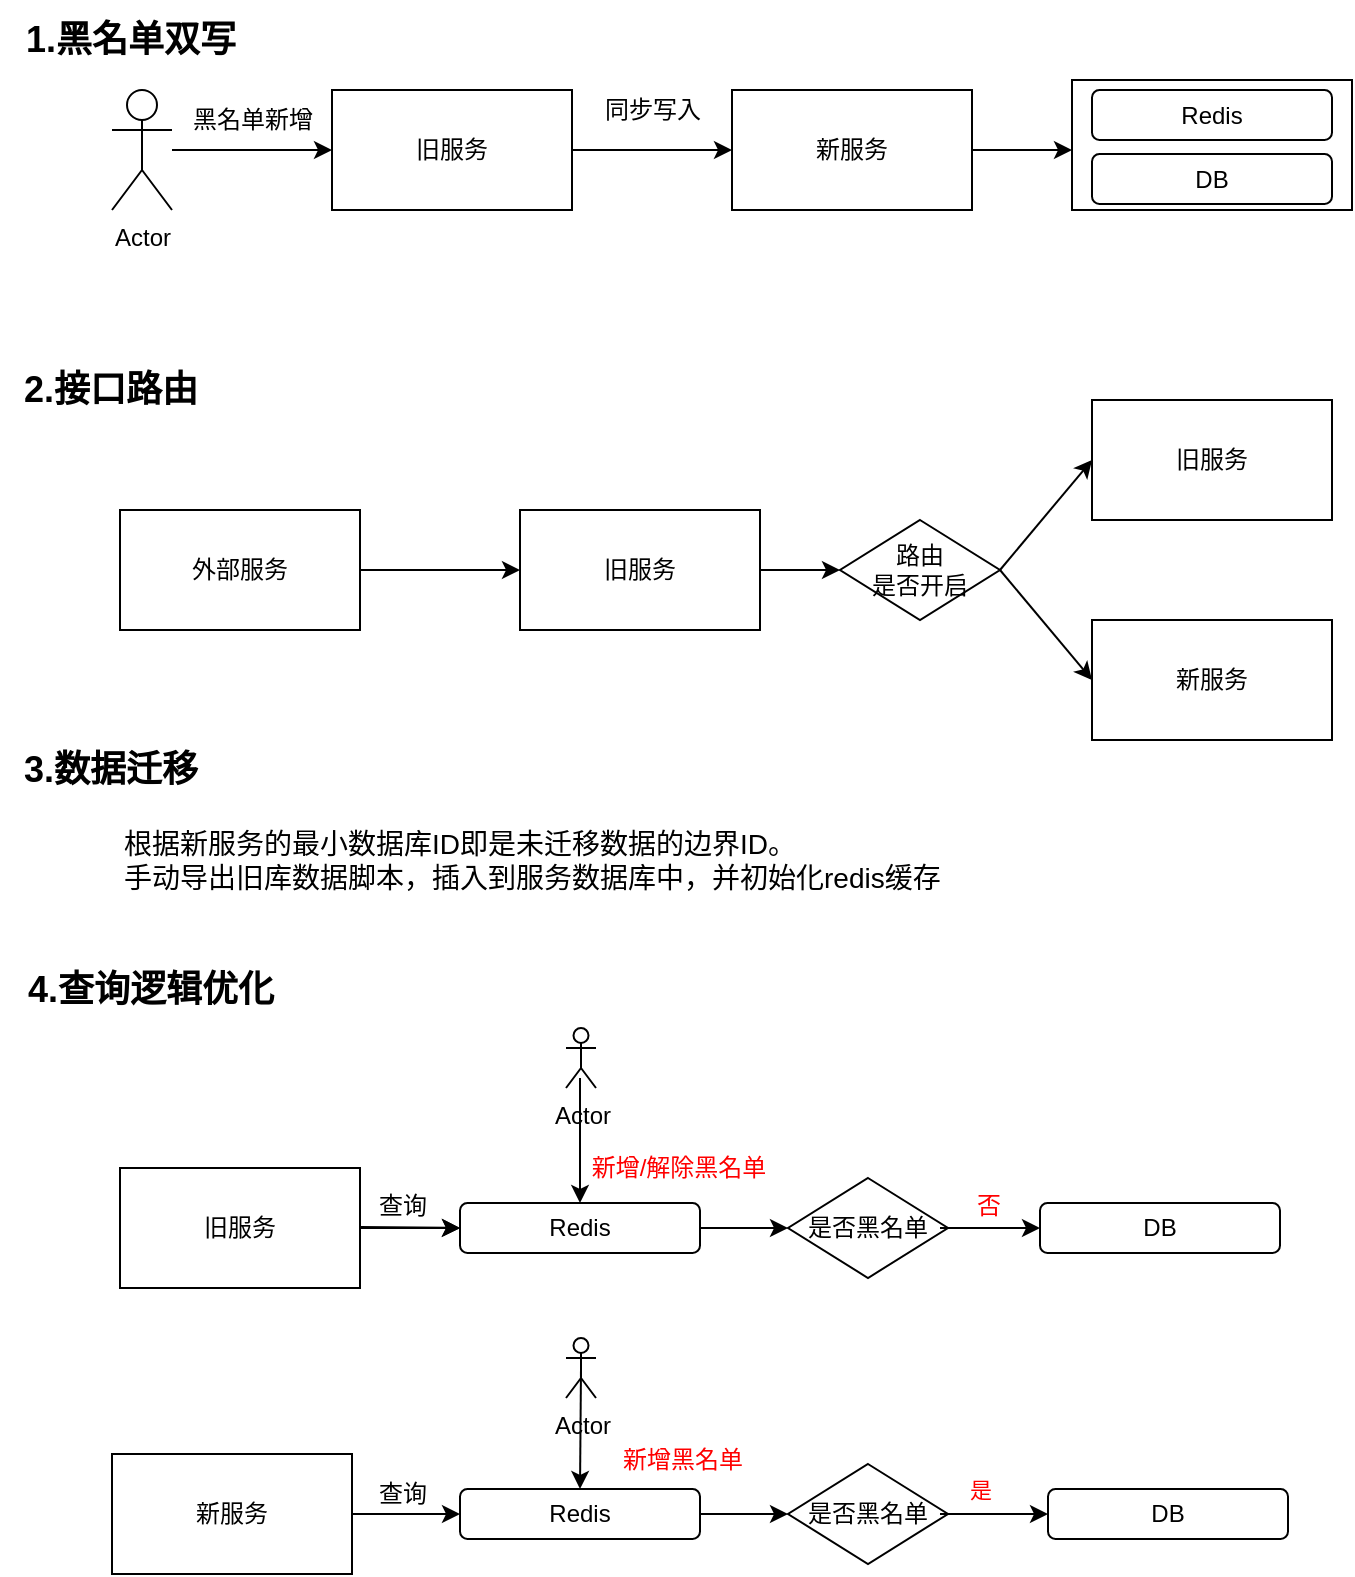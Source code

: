 <mxfile version="21.1.7" type="github">
  <diagram name="第 1 页" id="bvCV-v3Us4rZkpgmmUGV">
    <mxGraphModel dx="1434" dy="764" grid="1" gridSize="10" guides="1" tooltips="1" connect="1" arrows="1" fold="1" page="1" pageScale="1" pageWidth="827" pageHeight="1169" math="0" shadow="0">
      <root>
        <mxCell id="0" />
        <mxCell id="1" parent="0" />
        <mxCell id="1Q4CFdaJzFtLMw4-kMDZ-18" value="" style="rounded=0;whiteSpace=wrap;html=1;" vertex="1" parent="1">
          <mxGeometry x="556" y="95" width="140" height="65" as="geometry" />
        </mxCell>
        <mxCell id="1Q4CFdaJzFtLMw4-kMDZ-1" value="旧服务" style="rounded=0;whiteSpace=wrap;html=1;" vertex="1" parent="1">
          <mxGeometry x="186" y="100" width="120" height="60" as="geometry" />
        </mxCell>
        <mxCell id="1Q4CFdaJzFtLMw4-kMDZ-2" value="Actor" style="shape=umlActor;verticalLabelPosition=bottom;verticalAlign=top;html=1;outlineConnect=0;" vertex="1" parent="1">
          <mxGeometry x="76" y="100" width="30" height="60" as="geometry" />
        </mxCell>
        <mxCell id="1Q4CFdaJzFtLMw4-kMDZ-9" value="" style="endArrow=classic;html=1;rounded=0;" edge="1" parent="1" source="1Q4CFdaJzFtLMw4-kMDZ-2" target="1Q4CFdaJzFtLMw4-kMDZ-1">
          <mxGeometry width="50" height="50" relative="1" as="geometry">
            <mxPoint x="306" y="120" as="sourcePoint" />
            <mxPoint x="356" y="70" as="targetPoint" />
          </mxGeometry>
        </mxCell>
        <mxCell id="1Q4CFdaJzFtLMw4-kMDZ-10" value="新服务" style="rounded=0;whiteSpace=wrap;html=1;" vertex="1" parent="1">
          <mxGeometry x="386" y="100" width="120" height="60" as="geometry" />
        </mxCell>
        <mxCell id="1Q4CFdaJzFtLMw4-kMDZ-11" value="" style="endArrow=classic;html=1;rounded=0;exitX=1;exitY=0.5;exitDx=0;exitDy=0;" edge="1" parent="1" source="1Q4CFdaJzFtLMw4-kMDZ-1">
          <mxGeometry width="50" height="50" relative="1" as="geometry">
            <mxPoint x="306" y="120" as="sourcePoint" />
            <mxPoint x="386" y="130" as="targetPoint" />
          </mxGeometry>
        </mxCell>
        <mxCell id="1Q4CFdaJzFtLMw4-kMDZ-12" value="黑名单新增" style="text;html=1;align=center;verticalAlign=middle;resizable=0;points=[];autosize=1;strokeColor=none;fillColor=none;" vertex="1" parent="1">
          <mxGeometry x="106" y="100" width="80" height="30" as="geometry" />
        </mxCell>
        <mxCell id="1Q4CFdaJzFtLMw4-kMDZ-14" value="&lt;b&gt;&lt;font style=&quot;font-size: 18px;&quot;&gt;1.黑名单双写&lt;/font&gt;&lt;/b&gt;" style="text;html=1;align=center;verticalAlign=middle;resizable=0;points=[];autosize=1;strokeColor=none;fillColor=none;" vertex="1" parent="1">
          <mxGeometry x="20" y="55" width="130" height="40" as="geometry" />
        </mxCell>
        <mxCell id="1Q4CFdaJzFtLMw4-kMDZ-15" value="Redis" style="rounded=1;whiteSpace=wrap;html=1;" vertex="1" parent="1">
          <mxGeometry x="566" y="100" width="120" height="25" as="geometry" />
        </mxCell>
        <mxCell id="1Q4CFdaJzFtLMw4-kMDZ-16" value="DB" style="rounded=1;whiteSpace=wrap;html=1;" vertex="1" parent="1">
          <mxGeometry x="566" y="132" width="120" height="25" as="geometry" />
        </mxCell>
        <mxCell id="1Q4CFdaJzFtLMw4-kMDZ-17" value="" style="endArrow=classic;html=1;rounded=0;exitX=1;exitY=0.5;exitDx=0;exitDy=0;" edge="1" parent="1" source="1Q4CFdaJzFtLMw4-kMDZ-10">
          <mxGeometry width="50" height="50" relative="1" as="geometry">
            <mxPoint x="316" y="140" as="sourcePoint" />
            <mxPoint x="556" y="130" as="targetPoint" />
          </mxGeometry>
        </mxCell>
        <mxCell id="1Q4CFdaJzFtLMw4-kMDZ-19" value="同步写入" style="text;html=1;align=center;verticalAlign=middle;resizable=0;points=[];autosize=1;strokeColor=none;fillColor=none;" vertex="1" parent="1">
          <mxGeometry x="311" y="95" width="70" height="30" as="geometry" />
        </mxCell>
        <mxCell id="1Q4CFdaJzFtLMw4-kMDZ-20" value="&lt;b&gt;&lt;font style=&quot;font-size: 18px;&quot;&gt;2.接口路由&lt;/font&gt;&lt;/b&gt;" style="text;html=1;align=center;verticalAlign=middle;resizable=0;points=[];autosize=1;strokeColor=none;fillColor=none;" vertex="1" parent="1">
          <mxGeometry x="20" y="230" width="110" height="40" as="geometry" />
        </mxCell>
        <mxCell id="1Q4CFdaJzFtLMw4-kMDZ-21" value="外部服务" style="rounded=0;whiteSpace=wrap;html=1;" vertex="1" parent="1">
          <mxGeometry x="80" y="310" width="120" height="60" as="geometry" />
        </mxCell>
        <mxCell id="1Q4CFdaJzFtLMw4-kMDZ-22" value="旧服务" style="rounded=0;whiteSpace=wrap;html=1;" vertex="1" parent="1">
          <mxGeometry x="280" y="310" width="120" height="60" as="geometry" />
        </mxCell>
        <mxCell id="1Q4CFdaJzFtLMw4-kMDZ-23" value="" style="endArrow=classic;html=1;rounded=0;exitX=1;exitY=0.5;exitDx=0;exitDy=0;entryX=0;entryY=0.5;entryDx=0;entryDy=0;" edge="1" parent="1" source="1Q4CFdaJzFtLMw4-kMDZ-21" target="1Q4CFdaJzFtLMw4-kMDZ-22">
          <mxGeometry width="50" height="50" relative="1" as="geometry">
            <mxPoint x="390" y="320" as="sourcePoint" />
            <mxPoint x="440" y="270" as="targetPoint" />
          </mxGeometry>
        </mxCell>
        <mxCell id="1Q4CFdaJzFtLMw4-kMDZ-24" value="路由&lt;br&gt;是否开启" style="rhombus;whiteSpace=wrap;html=1;" vertex="1" parent="1">
          <mxGeometry x="440" y="315" width="80" height="50" as="geometry" />
        </mxCell>
        <mxCell id="1Q4CFdaJzFtLMw4-kMDZ-25" value="旧服务" style="rounded=0;whiteSpace=wrap;html=1;" vertex="1" parent="1">
          <mxGeometry x="566" y="255" width="120" height="60" as="geometry" />
        </mxCell>
        <mxCell id="1Q4CFdaJzFtLMw4-kMDZ-26" value="" style="endArrow=classic;html=1;rounded=0;exitX=1;exitY=0.5;exitDx=0;exitDy=0;entryX=0;entryY=0.5;entryDx=0;entryDy=0;" edge="1" parent="1" source="1Q4CFdaJzFtLMw4-kMDZ-22" target="1Q4CFdaJzFtLMw4-kMDZ-24">
          <mxGeometry width="50" height="50" relative="1" as="geometry">
            <mxPoint x="210" y="350" as="sourcePoint" />
            <mxPoint x="290" y="350" as="targetPoint" />
          </mxGeometry>
        </mxCell>
        <mxCell id="1Q4CFdaJzFtLMw4-kMDZ-27" value="新服务" style="rounded=0;whiteSpace=wrap;html=1;" vertex="1" parent="1">
          <mxGeometry x="566" y="365" width="120" height="60" as="geometry" />
        </mxCell>
        <mxCell id="1Q4CFdaJzFtLMw4-kMDZ-28" value="" style="endArrow=classic;html=1;rounded=0;exitX=1;exitY=0.5;exitDx=0;exitDy=0;entryX=0;entryY=0.5;entryDx=0;entryDy=0;" edge="1" parent="1" source="1Q4CFdaJzFtLMw4-kMDZ-24" target="1Q4CFdaJzFtLMw4-kMDZ-25">
          <mxGeometry width="50" height="50" relative="1" as="geometry">
            <mxPoint x="410" y="350" as="sourcePoint" />
            <mxPoint x="450" y="350" as="targetPoint" />
          </mxGeometry>
        </mxCell>
        <mxCell id="1Q4CFdaJzFtLMw4-kMDZ-29" value="" style="endArrow=classic;html=1;rounded=0;entryX=0;entryY=0.5;entryDx=0;entryDy=0;" edge="1" parent="1" target="1Q4CFdaJzFtLMw4-kMDZ-27">
          <mxGeometry width="50" height="50" relative="1" as="geometry">
            <mxPoint x="520" y="340" as="sourcePoint" />
            <mxPoint x="576" y="350" as="targetPoint" />
          </mxGeometry>
        </mxCell>
        <mxCell id="1Q4CFdaJzFtLMw4-kMDZ-30" value="&lt;b&gt;&lt;font style=&quot;font-size: 18px;&quot;&gt;3.数据迁移&lt;/font&gt;&lt;/b&gt;" style="text;html=1;align=center;verticalAlign=middle;resizable=0;points=[];autosize=1;strokeColor=none;fillColor=none;" vertex="1" parent="1">
          <mxGeometry x="20" y="420" width="110" height="40" as="geometry" />
        </mxCell>
        <mxCell id="1Q4CFdaJzFtLMw4-kMDZ-31" value="&lt;font style=&quot;font-size: 14px;&quot;&gt;根据新服务的最小数据库ID即是未迁移数据的边界ID。&lt;br&gt;手动导出旧库数据脚本，插入到服务数据库中，并初始化redis缓存&lt;/font&gt;" style="text;html=1;align=left;verticalAlign=middle;resizable=0;points=[];autosize=1;strokeColor=none;fillColor=none;" vertex="1" parent="1">
          <mxGeometry x="80" y="460" width="430" height="50" as="geometry" />
        </mxCell>
        <mxCell id="1Q4CFdaJzFtLMw4-kMDZ-32" value="&lt;b&gt;&lt;font style=&quot;font-size: 18px;&quot;&gt;4.查询逻辑优化&lt;/font&gt;&lt;/b&gt;" style="text;html=1;align=center;verticalAlign=middle;resizable=0;points=[];autosize=1;strokeColor=none;fillColor=none;" vertex="1" parent="1">
          <mxGeometry x="20" y="530" width="150" height="40" as="geometry" />
        </mxCell>
        <mxCell id="1Q4CFdaJzFtLMw4-kMDZ-37" value="" style="edgeStyle=orthogonalEdgeStyle;rounded=0;orthogonalLoop=1;jettySize=auto;html=1;" edge="1" parent="1" source="1Q4CFdaJzFtLMw4-kMDZ-33" target="1Q4CFdaJzFtLMw4-kMDZ-34">
          <mxGeometry relative="1" as="geometry" />
        </mxCell>
        <mxCell id="1Q4CFdaJzFtLMw4-kMDZ-33" value="旧服务" style="rounded=0;whiteSpace=wrap;html=1;" vertex="1" parent="1">
          <mxGeometry x="80" y="639" width="120" height="60" as="geometry" />
        </mxCell>
        <mxCell id="1Q4CFdaJzFtLMw4-kMDZ-34" value="Redis" style="rounded=1;whiteSpace=wrap;html=1;" vertex="1" parent="1">
          <mxGeometry x="250" y="656.5" width="120" height="25" as="geometry" />
        </mxCell>
        <mxCell id="1Q4CFdaJzFtLMw4-kMDZ-35" value="DB" style="rounded=1;whiteSpace=wrap;html=1;" vertex="1" parent="1">
          <mxGeometry x="540" y="656.5" width="120" height="25" as="geometry" />
        </mxCell>
        <mxCell id="1Q4CFdaJzFtLMw4-kMDZ-36" value="" style="endArrow=classic;html=1;rounded=0;exitX=1;exitY=0.5;exitDx=0;exitDy=0;" edge="1" parent="1">
          <mxGeometry width="50" height="50" relative="1" as="geometry">
            <mxPoint x="200" y="668.5" as="sourcePoint" />
            <mxPoint x="250" y="669" as="targetPoint" />
          </mxGeometry>
        </mxCell>
        <mxCell id="1Q4CFdaJzFtLMw4-kMDZ-40" value="是否黑名单" style="rhombus;whiteSpace=wrap;html=1;" vertex="1" parent="1">
          <mxGeometry x="414" y="644" width="80" height="50" as="geometry" />
        </mxCell>
        <mxCell id="1Q4CFdaJzFtLMw4-kMDZ-42" value="" style="endArrow=classic;html=1;rounded=0;entryX=0;entryY=0.5;entryDx=0;entryDy=0;" edge="1" parent="1" target="1Q4CFdaJzFtLMw4-kMDZ-40">
          <mxGeometry width="50" height="50" relative="1" as="geometry">
            <mxPoint x="370" y="669" as="sourcePoint" />
            <mxPoint x="260" y="679" as="targetPoint" />
          </mxGeometry>
        </mxCell>
        <mxCell id="1Q4CFdaJzFtLMw4-kMDZ-43" value="" style="endArrow=classic;html=1;rounded=0;entryX=0;entryY=0.5;entryDx=0;entryDy=0;" edge="1" parent="1" target="1Q4CFdaJzFtLMw4-kMDZ-35">
          <mxGeometry width="50" height="50" relative="1" as="geometry">
            <mxPoint x="490" y="669" as="sourcePoint" />
            <mxPoint x="424" y="679" as="targetPoint" />
          </mxGeometry>
        </mxCell>
        <mxCell id="1Q4CFdaJzFtLMw4-kMDZ-44" value="否" style="text;html=1;align=center;verticalAlign=middle;resizable=0;points=[];autosize=1;strokeColor=none;fillColor=none;fontColor=#FF0000;" vertex="1" parent="1">
          <mxGeometry x="494" y="643" width="40" height="30" as="geometry" />
        </mxCell>
        <mxCell id="1Q4CFdaJzFtLMw4-kMDZ-45" value="新服务" style="rounded=0;whiteSpace=wrap;html=1;" vertex="1" parent="1">
          <mxGeometry x="76" y="782" width="120" height="60" as="geometry" />
        </mxCell>
        <mxCell id="1Q4CFdaJzFtLMw4-kMDZ-46" value="Redis" style="rounded=1;whiteSpace=wrap;html=1;" vertex="1" parent="1">
          <mxGeometry x="250" y="799.5" width="120" height="25" as="geometry" />
        </mxCell>
        <mxCell id="1Q4CFdaJzFtLMw4-kMDZ-47" value="" style="endArrow=classic;html=1;rounded=0;exitX=1;exitY=0.5;exitDx=0;exitDy=0;" edge="1" parent="1" source="1Q4CFdaJzFtLMw4-kMDZ-45">
          <mxGeometry width="50" height="50" relative="1" as="geometry">
            <mxPoint x="210" y="706.5" as="sourcePoint" />
            <mxPoint x="250" y="812" as="targetPoint" />
          </mxGeometry>
        </mxCell>
        <mxCell id="1Q4CFdaJzFtLMw4-kMDZ-48" value="是否黑名单" style="rhombus;whiteSpace=wrap;html=1;" vertex="1" parent="1">
          <mxGeometry x="414" y="787" width="80" height="50" as="geometry" />
        </mxCell>
        <mxCell id="1Q4CFdaJzFtLMw4-kMDZ-49" value="" style="endArrow=classic;html=1;rounded=0;exitX=1;exitY=0.5;exitDx=0;exitDy=0;entryX=0;entryY=0.5;entryDx=0;entryDy=0;" edge="1" parent="1" source="1Q4CFdaJzFtLMw4-kMDZ-46" target="1Q4CFdaJzFtLMw4-kMDZ-48">
          <mxGeometry width="50" height="50" relative="1" as="geometry">
            <mxPoint x="206" y="822" as="sourcePoint" />
            <mxPoint x="260" y="822" as="targetPoint" />
          </mxGeometry>
        </mxCell>
        <mxCell id="1Q4CFdaJzFtLMw4-kMDZ-50" value="DB" style="rounded=1;whiteSpace=wrap;html=1;" vertex="1" parent="1">
          <mxGeometry x="544" y="799.5" width="120" height="25" as="geometry" />
        </mxCell>
        <mxCell id="1Q4CFdaJzFtLMw4-kMDZ-51" value="" style="endArrow=classic;html=1;rounded=0;entryX=0;entryY=0.5;entryDx=0;entryDy=0;" edge="1" parent="1" target="1Q4CFdaJzFtLMw4-kMDZ-50">
          <mxGeometry width="50" height="50" relative="1" as="geometry">
            <mxPoint x="490" y="812" as="sourcePoint" />
            <mxPoint x="424" y="822" as="targetPoint" />
          </mxGeometry>
        </mxCell>
        <mxCell id="1Q4CFdaJzFtLMw4-kMDZ-52" value="是" style="edgeLabel;html=1;align=center;verticalAlign=middle;resizable=0;points=[];fontColor=#FF0000;" vertex="1" connectable="0" parent="1Q4CFdaJzFtLMw4-kMDZ-51">
          <mxGeometry x="-0.518" y="7" relative="1" as="geometry">
            <mxPoint x="7" y="-5" as="offset" />
          </mxGeometry>
        </mxCell>
        <mxCell id="1Q4CFdaJzFtLMw4-kMDZ-53" value="新增/解除黑名单" style="text;html=1;align=center;verticalAlign=middle;resizable=0;points=[];autosize=1;strokeColor=none;fillColor=none;fontColor=#FF0000;" vertex="1" parent="1">
          <mxGeometry x="304" y="624" width="110" height="30" as="geometry" />
        </mxCell>
        <mxCell id="1Q4CFdaJzFtLMw4-kMDZ-54" value="Actor" style="shape=umlActor;verticalLabelPosition=bottom;verticalAlign=top;html=1;outlineConnect=0;" vertex="1" parent="1">
          <mxGeometry x="303" y="569" width="15" height="30" as="geometry" />
        </mxCell>
        <mxCell id="1Q4CFdaJzFtLMw4-kMDZ-58" value="" style="endArrow=classic;html=1;rounded=0;entryX=0.5;entryY=0;entryDx=0;entryDy=0;" edge="1" parent="1" target="1Q4CFdaJzFtLMw4-kMDZ-34">
          <mxGeometry width="50" height="50" relative="1" as="geometry">
            <mxPoint x="310" y="594" as="sourcePoint" />
            <mxPoint x="440" y="474" as="targetPoint" />
          </mxGeometry>
        </mxCell>
        <mxCell id="1Q4CFdaJzFtLMw4-kMDZ-60" value="Actor" style="shape=umlActor;verticalLabelPosition=bottom;verticalAlign=top;html=1;outlineConnect=0;" vertex="1" parent="1">
          <mxGeometry x="303" y="724" width="15" height="30" as="geometry" />
        </mxCell>
        <mxCell id="1Q4CFdaJzFtLMw4-kMDZ-61" value="" style="endArrow=classic;html=1;rounded=0;entryX=0.5;entryY=0;entryDx=0;entryDy=0;exitX=0.5;exitY=0.5;exitDx=0;exitDy=0;exitPerimeter=0;" edge="1" parent="1" source="1Q4CFdaJzFtLMw4-kMDZ-60" target="1Q4CFdaJzFtLMw4-kMDZ-46">
          <mxGeometry width="50" height="50" relative="1" as="geometry">
            <mxPoint x="320" y="604" as="sourcePoint" />
            <mxPoint x="320" y="667" as="targetPoint" />
          </mxGeometry>
        </mxCell>
        <mxCell id="1Q4CFdaJzFtLMw4-kMDZ-62" value="新增黑名单" style="text;html=1;align=center;verticalAlign=middle;resizable=0;points=[];autosize=1;strokeColor=none;fillColor=none;fontColor=#FF0000;" vertex="1" parent="1">
          <mxGeometry x="321" y="769.5" width="80" height="30" as="geometry" />
        </mxCell>
        <mxCell id="1Q4CFdaJzFtLMw4-kMDZ-63" value="查询" style="text;html=1;align=center;verticalAlign=middle;resizable=0;points=[];autosize=1;strokeColor=none;fillColor=none;" vertex="1" parent="1">
          <mxGeometry x="196" y="787" width="50" height="30" as="geometry" />
        </mxCell>
        <mxCell id="1Q4CFdaJzFtLMw4-kMDZ-64" value="查询" style="text;html=1;align=center;verticalAlign=middle;resizable=0;points=[];autosize=1;strokeColor=none;fillColor=none;" vertex="1" parent="1">
          <mxGeometry x="196" y="643" width="50" height="30" as="geometry" />
        </mxCell>
      </root>
    </mxGraphModel>
  </diagram>
</mxfile>
